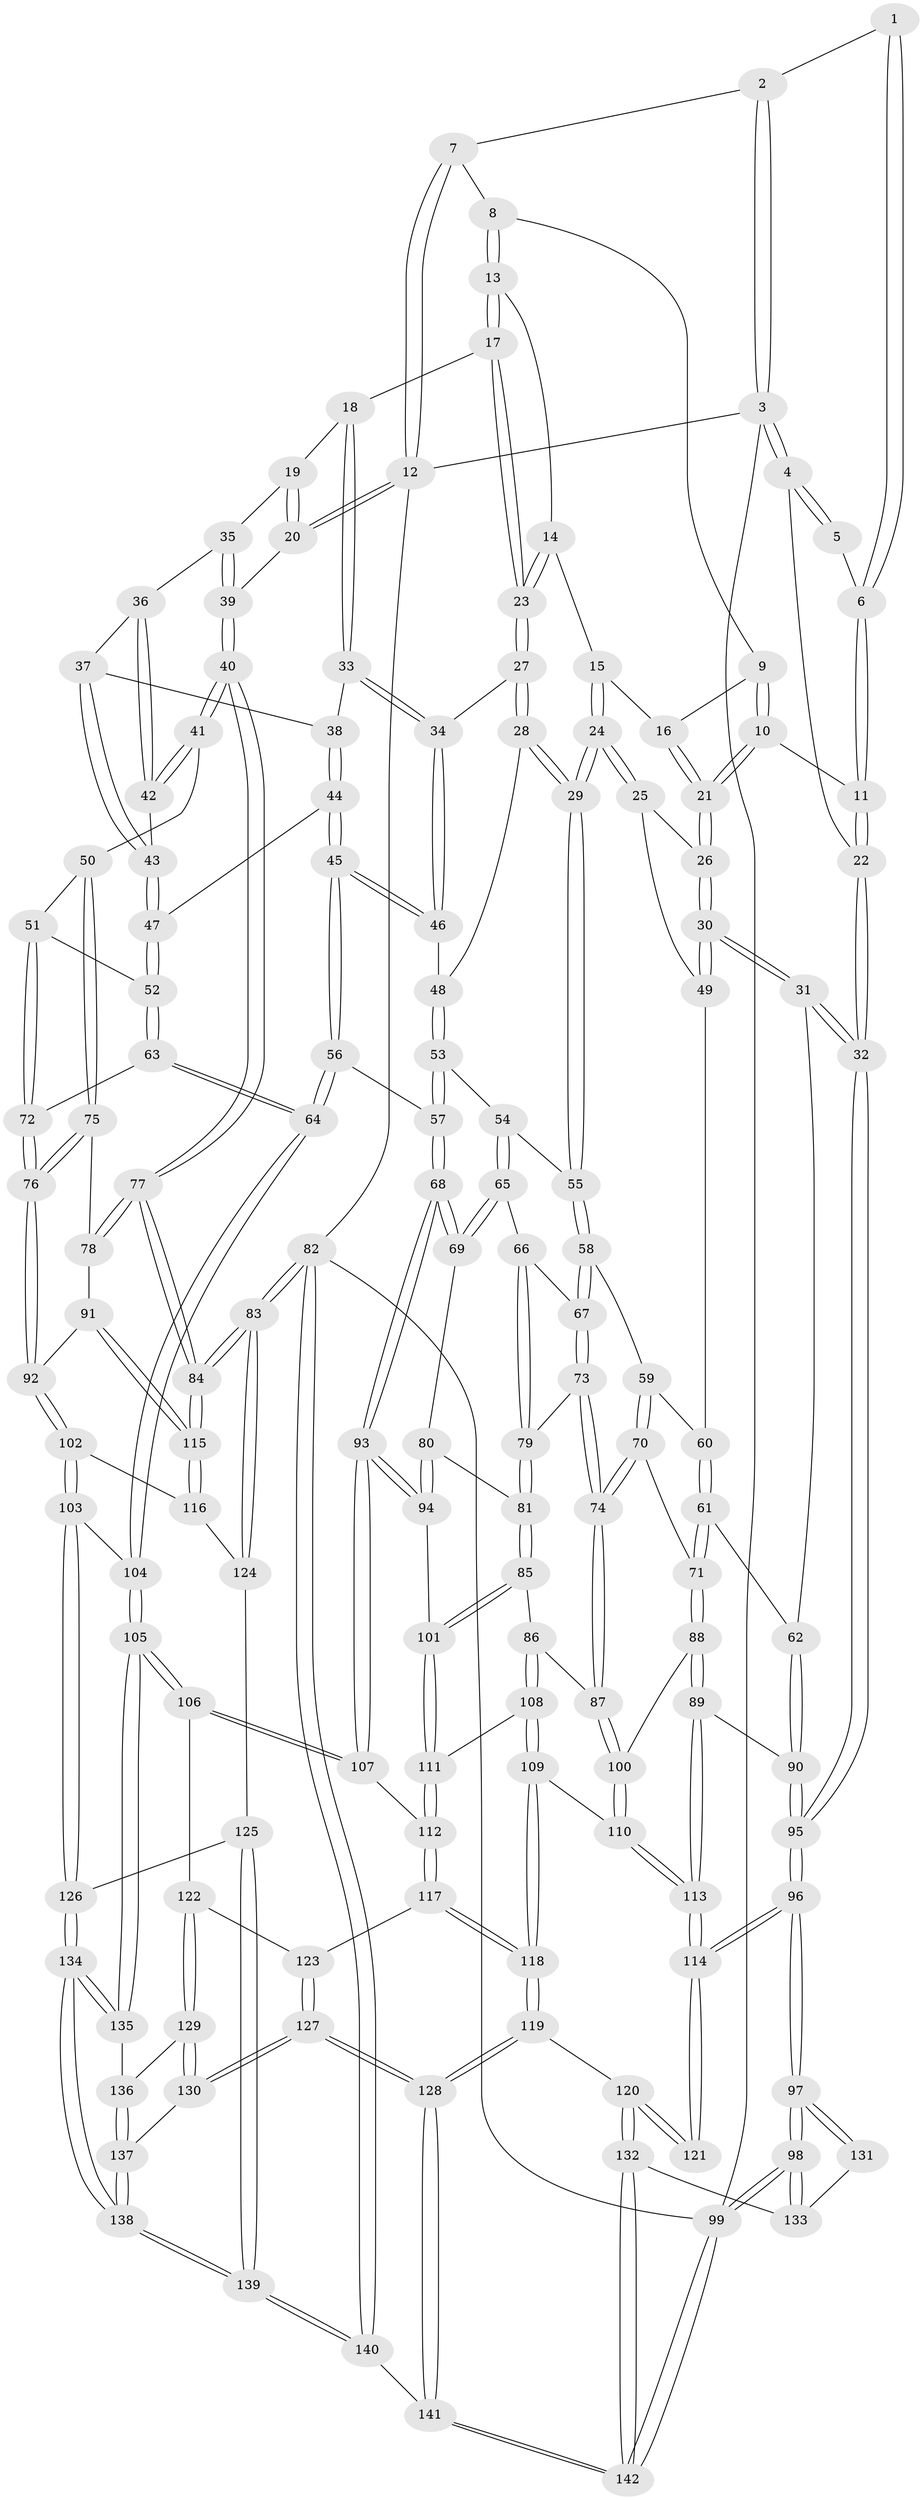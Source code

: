 // coarse degree distribution, {3: 0.07142857142857142, 4: 0.5, 6: 0.09523809523809523, 5: 0.3333333333333333}
// Generated by graph-tools (version 1.1) at 2025/52/02/27/25 19:52:37]
// undirected, 142 vertices, 352 edges
graph export_dot {
graph [start="1"]
  node [color=gray90,style=filled];
  1 [pos="+0.1814209984358637+0.04306113113613423"];
  2 [pos="+0.26080453499301404+0"];
  3 [pos="+0+0"];
  4 [pos="+0+0.027944809912574944"];
  5 [pos="+0.01665777197036933+0.049475682916592705"];
  6 [pos="+0.16571757635547055+0.12764923376378937"];
  7 [pos="+0.47579709855830604+0"];
  8 [pos="+0.48527833870077436+0"];
  9 [pos="+0.3277682246395083+0.11211939274187632"];
  10 [pos="+0.19356969757137824+0.17494869665073642"];
  11 [pos="+0.1645304243307082+0.13530111144776003"];
  12 [pos="+1+0"];
  13 [pos="+0.48797417263512505+0"];
  14 [pos="+0.4148486422933278+0.17816718702327128"];
  15 [pos="+0.38092877724233576+0.19852261383643804"];
  16 [pos="+0.30935952177337+0.19614682732477215"];
  17 [pos="+0.6310890565300147+0.1257278929649223"];
  18 [pos="+0.6535139281859308+0.14667994493874917"];
  19 [pos="+0.6990862531006644+0.14414712215957168"];
  20 [pos="+1+0"];
  21 [pos="+0.21759593507575437+0.22275780821848476"];
  22 [pos="+0+0.2594321946854192"];
  23 [pos="+0.465426689522592+0.25629976155843054"];
  24 [pos="+0.33809003239295093+0.3640178732869771"];
  25 [pos="+0.24676038552158208+0.31609149540146775"];
  26 [pos="+0.2182803276873754+0.2859640443163925"];
  27 [pos="+0.46850335902347573+0.2752686465181134"];
  28 [pos="+0.388989545095618+0.3620296165511564"];
  29 [pos="+0.3520494080351924+0.3778395277984787"];
  30 [pos="+0.019152478498261186+0.37200605895478106"];
  31 [pos="+0+0.39745808797797105"];
  32 [pos="+0+0.3714477128031075"];
  33 [pos="+0.6460451715769171+0.20583460088583624"];
  34 [pos="+0.5819577528444003+0.3187444041158901"];
  35 [pos="+0.8233876043428673+0.2462085645272659"];
  36 [pos="+0.8114825278944081+0.2712960172013405"];
  37 [pos="+0.7384843796079209+0.31899729837592977"];
  38 [pos="+0.7308704816005502+0.31815690202254854"];
  39 [pos="+1+0.1892706591133329"];
  40 [pos="+1+0.2751640424492272"];
  41 [pos="+0.9270007384250574+0.4222197764689705"];
  42 [pos="+0.8328696270525796+0.3882864006055221"];
  43 [pos="+0.8036387362769762+0.3905501900943919"];
  44 [pos="+0.6587893098440707+0.4183453559156024"];
  45 [pos="+0.6358277984956682+0.42260212263042796"];
  46 [pos="+0.5864306598669997+0.3735394999810111"];
  47 [pos="+0.7362352453188167+0.437586195951797"];
  48 [pos="+0.5356946834828615+0.39395690558634805"];
  49 [pos="+0.191198296188772+0.436776949617469"];
  50 [pos="+0.8934390651040073+0.48690415243983615"];
  51 [pos="+0.761729059088839+0.48812661378371647"];
  52 [pos="+0.7582574313146803+0.4845165122307197"];
  53 [pos="+0.48838631955031725+0.47067181537696245"];
  54 [pos="+0.44462331985617026+0.4685790300018056"];
  55 [pos="+0.3525351144285946+0.39849328852345384"];
  56 [pos="+0.6081843950391026+0.5623040262144805"];
  57 [pos="+0.5603513785819957+0.5712268033627085"];
  58 [pos="+0.3287523545067338+0.45125550426225214"];
  59 [pos="+0.2180784326875768+0.4776997838480777"];
  60 [pos="+0.19143402766054737+0.4376740465879866"];
  61 [pos="+0.08388515104115356+0.5174302488660052"];
  62 [pos="+0.005326349707835246+0.4736340676613262"];
  63 [pos="+0.6431584008430843+0.5644178733337554"];
  64 [pos="+0.6090364098243123+0.5629240102589406"];
  65 [pos="+0.43033693859109756+0.5497985182251403"];
  66 [pos="+0.3964073092628476+0.5485848619598557"];
  67 [pos="+0.32902131338844365+0.45661666488591474"];
  68 [pos="+0.5238419085138272+0.5965347567949331"];
  69 [pos="+0.46282385709319485+0.5765556043792425"];
  70 [pos="+0.19085594665194242+0.5400786447623559"];
  71 [pos="+0.13050149257921956+0.5540872287138326"];
  72 [pos="+0.7699843405544675+0.5926740066889025"];
  73 [pos="+0.2999816928679386+0.5424783974209256"];
  74 [pos="+0.26330738141136345+0.5841210607017389"];
  75 [pos="+0.8859936340354575+0.5366456684918194"];
  76 [pos="+0.7870710986465282+0.6069878309530058"];
  77 [pos="+1+0.7096406650603186"];
  78 [pos="+0.9131868226453788+0.5711730975090351"];
  79 [pos="+0.37042480815123535+0.5785299710238667"];
  80 [pos="+0.4141006650828081+0.61186187761649"];
  81 [pos="+0.3672357573473055+0.6036900553540318"];
  82 [pos="+1+1"];
  83 [pos="+1+1"];
  84 [pos="+1+0.8045712243896249"];
  85 [pos="+0.32834393911529147+0.6594371566391877"];
  86 [pos="+0.31935297856554073+0.659448935720041"];
  87 [pos="+0.27447415767447036+0.6406083047386014"];
  88 [pos="+0.12823838109827865+0.6803850707394854"];
  89 [pos="+0.1028743789304486+0.7065422459221997"];
  90 [pos="+0.06650157493968133+0.7041167161937053"];
  91 [pos="+0.876834056454558+0.73029859838575"];
  92 [pos="+0.7964587694500267+0.7288693063176058"];
  93 [pos="+0.4894174854834554+0.6964385485793798"];
  94 [pos="+0.41509590691749476+0.6803233753489114"];
  95 [pos="+0+0.7497084911440033"];
  96 [pos="+0+0.8109976910902054"];
  97 [pos="+0+0.8641558566733477"];
  98 [pos="+0+0.9722542051922008"];
  99 [pos="+0+1"];
  100 [pos="+0.22208580860525098+0.6762665653921413"];
  101 [pos="+0.36980158518400963+0.6839385207982496"];
  102 [pos="+0.7570990623630105+0.7614000913713168"];
  103 [pos="+0.70233428172708+0.7843601837736696"];
  104 [pos="+0.6856449132473527+0.7881866882953201"];
  105 [pos="+0.6626406545766523+0.8063925614307746"];
  106 [pos="+0.6455034154508491+0.8019768616390314"];
  107 [pos="+0.5010497345277132+0.7316493705834844"];
  108 [pos="+0.29024884428685754+0.7980146080223283"];
  109 [pos="+0.28149597811193977+0.8043702472133099"];
  110 [pos="+0.25734819261576425+0.7962826386266324"];
  111 [pos="+0.3712459193848927+0.7801278070816632"];
  112 [pos="+0.43018158751760677+0.8098231869468979"];
  113 [pos="+0.1428756284837224+0.8194292982391631"];
  114 [pos="+0.13589588440780623+0.8384937749063278"];
  115 [pos="+1+0.7931061525160679"];
  116 [pos="+0.8520085986139995+0.8778542801025176"];
  117 [pos="+0.43239762399561515+0.8432672464953326"];
  118 [pos="+0.3024031839624316+0.8964824898705802"];
  119 [pos="+0.2947620607680965+0.9284164172699082"];
  120 [pos="+0.15528485697507302+0.9031009813073886"];
  121 [pos="+0.1359014075837744+0.8397030673731234"];
  122 [pos="+0.48367634125586956+0.8647664267961411"];
  123 [pos="+0.43848200104321405+0.8530923800151127"];
  124 [pos="+0.8444812084155489+0.9324718269002646"];
  125 [pos="+0.8213439267521983+0.943555486204519"];
  126 [pos="+0.8160997766152446+0.940450787548447"];
  127 [pos="+0.424505890965849+1"];
  128 [pos="+0.3682844429699351+1"];
  129 [pos="+0.5210285169775241+0.9135605733280124"];
  130 [pos="+0.49229064346245843+0.9725856157006839"];
  131 [pos="+0.05501502626886256+0.891411828473367"];
  132 [pos="+0.1273364482685293+0.9752592814911254"];
  133 [pos="+0.06070172647254406+0.9462508158393353"];
  134 [pos="+0.6917012039511198+0.9357237211890485"];
  135 [pos="+0.6617131160874422+0.8120347444418337"];
  136 [pos="+0.5923096962565222+0.8920949883928292"];
  137 [pos="+0.5774616660388274+0.9624154495170865"];
  138 [pos="+0.6846467829604631+1"];
  139 [pos="+0.7083462701598862+1"];
  140 [pos="+0.7083847720046945+1"];
  141 [pos="+0.3593819909680077+1"];
  142 [pos="+0.15959525853827997+1"];
  1 -- 2;
  1 -- 6;
  1 -- 6;
  2 -- 3;
  2 -- 3;
  2 -- 7;
  3 -- 4;
  3 -- 4;
  3 -- 12;
  3 -- 99;
  4 -- 5;
  4 -- 5;
  4 -- 22;
  5 -- 6;
  6 -- 11;
  6 -- 11;
  7 -- 8;
  7 -- 12;
  7 -- 12;
  8 -- 9;
  8 -- 13;
  8 -- 13;
  9 -- 10;
  9 -- 10;
  9 -- 16;
  10 -- 11;
  10 -- 21;
  10 -- 21;
  11 -- 22;
  11 -- 22;
  12 -- 20;
  12 -- 20;
  12 -- 82;
  13 -- 14;
  13 -- 17;
  13 -- 17;
  14 -- 15;
  14 -- 23;
  14 -- 23;
  15 -- 16;
  15 -- 24;
  15 -- 24;
  16 -- 21;
  16 -- 21;
  17 -- 18;
  17 -- 23;
  17 -- 23;
  18 -- 19;
  18 -- 33;
  18 -- 33;
  19 -- 20;
  19 -- 20;
  19 -- 35;
  20 -- 39;
  21 -- 26;
  21 -- 26;
  22 -- 32;
  22 -- 32;
  23 -- 27;
  23 -- 27;
  24 -- 25;
  24 -- 25;
  24 -- 29;
  24 -- 29;
  25 -- 26;
  25 -- 49;
  26 -- 30;
  26 -- 30;
  27 -- 28;
  27 -- 28;
  27 -- 34;
  28 -- 29;
  28 -- 29;
  28 -- 48;
  29 -- 55;
  29 -- 55;
  30 -- 31;
  30 -- 31;
  30 -- 49;
  30 -- 49;
  31 -- 32;
  31 -- 32;
  31 -- 62;
  32 -- 95;
  32 -- 95;
  33 -- 34;
  33 -- 34;
  33 -- 38;
  34 -- 46;
  34 -- 46;
  35 -- 36;
  35 -- 39;
  35 -- 39;
  36 -- 37;
  36 -- 42;
  36 -- 42;
  37 -- 38;
  37 -- 43;
  37 -- 43;
  38 -- 44;
  38 -- 44;
  39 -- 40;
  39 -- 40;
  40 -- 41;
  40 -- 41;
  40 -- 77;
  40 -- 77;
  41 -- 42;
  41 -- 42;
  41 -- 50;
  42 -- 43;
  43 -- 47;
  43 -- 47;
  44 -- 45;
  44 -- 45;
  44 -- 47;
  45 -- 46;
  45 -- 46;
  45 -- 56;
  45 -- 56;
  46 -- 48;
  47 -- 52;
  47 -- 52;
  48 -- 53;
  48 -- 53;
  49 -- 60;
  50 -- 51;
  50 -- 75;
  50 -- 75;
  51 -- 52;
  51 -- 72;
  51 -- 72;
  52 -- 63;
  52 -- 63;
  53 -- 54;
  53 -- 57;
  53 -- 57;
  54 -- 55;
  54 -- 65;
  54 -- 65;
  55 -- 58;
  55 -- 58;
  56 -- 57;
  56 -- 64;
  56 -- 64;
  57 -- 68;
  57 -- 68;
  58 -- 59;
  58 -- 67;
  58 -- 67;
  59 -- 60;
  59 -- 70;
  59 -- 70;
  60 -- 61;
  60 -- 61;
  61 -- 62;
  61 -- 71;
  61 -- 71;
  62 -- 90;
  62 -- 90;
  63 -- 64;
  63 -- 64;
  63 -- 72;
  64 -- 104;
  64 -- 104;
  65 -- 66;
  65 -- 69;
  65 -- 69;
  66 -- 67;
  66 -- 79;
  66 -- 79;
  67 -- 73;
  67 -- 73;
  68 -- 69;
  68 -- 69;
  68 -- 93;
  68 -- 93;
  69 -- 80;
  70 -- 71;
  70 -- 74;
  70 -- 74;
  71 -- 88;
  71 -- 88;
  72 -- 76;
  72 -- 76;
  73 -- 74;
  73 -- 74;
  73 -- 79;
  74 -- 87;
  74 -- 87;
  75 -- 76;
  75 -- 76;
  75 -- 78;
  76 -- 92;
  76 -- 92;
  77 -- 78;
  77 -- 78;
  77 -- 84;
  77 -- 84;
  78 -- 91;
  79 -- 81;
  79 -- 81;
  80 -- 81;
  80 -- 94;
  80 -- 94;
  81 -- 85;
  81 -- 85;
  82 -- 83;
  82 -- 83;
  82 -- 140;
  82 -- 140;
  82 -- 99;
  83 -- 84;
  83 -- 84;
  83 -- 124;
  83 -- 124;
  84 -- 115;
  84 -- 115;
  85 -- 86;
  85 -- 101;
  85 -- 101;
  86 -- 87;
  86 -- 108;
  86 -- 108;
  87 -- 100;
  87 -- 100;
  88 -- 89;
  88 -- 89;
  88 -- 100;
  89 -- 90;
  89 -- 113;
  89 -- 113;
  90 -- 95;
  90 -- 95;
  91 -- 92;
  91 -- 115;
  91 -- 115;
  92 -- 102;
  92 -- 102;
  93 -- 94;
  93 -- 94;
  93 -- 107;
  93 -- 107;
  94 -- 101;
  95 -- 96;
  95 -- 96;
  96 -- 97;
  96 -- 97;
  96 -- 114;
  96 -- 114;
  97 -- 98;
  97 -- 98;
  97 -- 131;
  97 -- 131;
  98 -- 99;
  98 -- 99;
  98 -- 133;
  98 -- 133;
  99 -- 142;
  99 -- 142;
  100 -- 110;
  100 -- 110;
  101 -- 111;
  101 -- 111;
  102 -- 103;
  102 -- 103;
  102 -- 116;
  103 -- 104;
  103 -- 126;
  103 -- 126;
  104 -- 105;
  104 -- 105;
  105 -- 106;
  105 -- 106;
  105 -- 135;
  105 -- 135;
  106 -- 107;
  106 -- 107;
  106 -- 122;
  107 -- 112;
  108 -- 109;
  108 -- 109;
  108 -- 111;
  109 -- 110;
  109 -- 118;
  109 -- 118;
  110 -- 113;
  110 -- 113;
  111 -- 112;
  111 -- 112;
  112 -- 117;
  112 -- 117;
  113 -- 114;
  113 -- 114;
  114 -- 121;
  114 -- 121;
  115 -- 116;
  115 -- 116;
  116 -- 124;
  117 -- 118;
  117 -- 118;
  117 -- 123;
  118 -- 119;
  118 -- 119;
  119 -- 120;
  119 -- 128;
  119 -- 128;
  120 -- 121;
  120 -- 121;
  120 -- 132;
  120 -- 132;
  122 -- 123;
  122 -- 129;
  122 -- 129;
  123 -- 127;
  123 -- 127;
  124 -- 125;
  125 -- 126;
  125 -- 139;
  125 -- 139;
  126 -- 134;
  126 -- 134;
  127 -- 128;
  127 -- 128;
  127 -- 130;
  127 -- 130;
  128 -- 141;
  128 -- 141;
  129 -- 130;
  129 -- 130;
  129 -- 136;
  130 -- 137;
  131 -- 133;
  132 -- 133;
  132 -- 142;
  132 -- 142;
  134 -- 135;
  134 -- 135;
  134 -- 138;
  134 -- 138;
  135 -- 136;
  136 -- 137;
  136 -- 137;
  137 -- 138;
  137 -- 138;
  138 -- 139;
  138 -- 139;
  139 -- 140;
  139 -- 140;
  140 -- 141;
  141 -- 142;
  141 -- 142;
}
